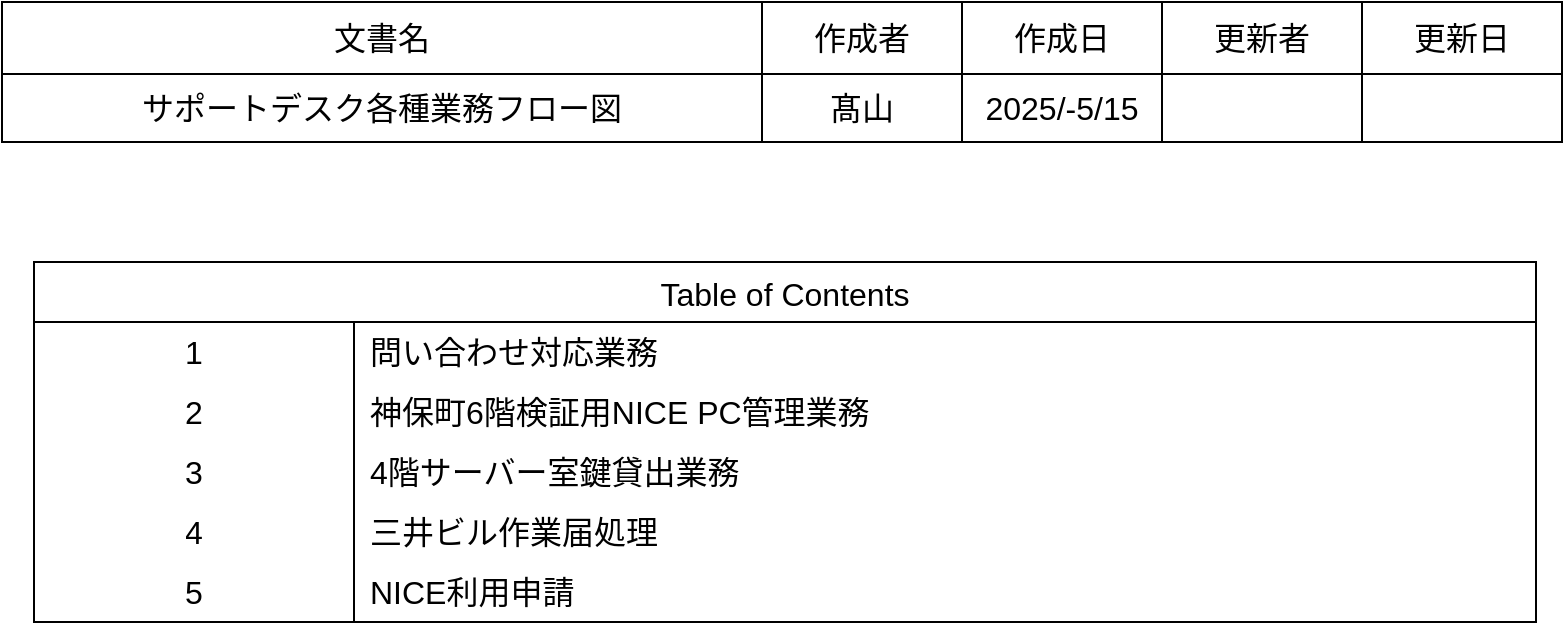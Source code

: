 <mxfile version="26.2.2" pages="6">
  <diagram id="qBD1QRcZSvZhv71Q8t4s" name="目次">
    <mxGraphModel dx="1410" dy="823" grid="1" gridSize="10" guides="1" tooltips="1" connect="1" arrows="1" fold="1" page="1" pageScale="1" pageWidth="827" pageHeight="1169" math="0" shadow="0">
      <root>
        <mxCell id="0" />
        <mxCell id="1" parent="0" />
        <mxCell id="6q5sBleYpq-2xnI9o5Sz-1" value="" style="shape=table;startSize=0;container=1;collapsible=0;childLayout=tableLayout;fontSize=16;movable=1;resizable=1;rotatable=1;deletable=1;editable=1;locked=0;connectable=1;" parent="1" vertex="1">
          <mxGeometry x="24" y="30" width="780" height="70" as="geometry" />
        </mxCell>
        <mxCell id="6q5sBleYpq-2xnI9o5Sz-2" value="" style="shape=tableRow;horizontal=0;startSize=0;swimlaneHead=0;swimlaneBody=0;strokeColor=inherit;top=0;left=0;bottom=0;right=0;collapsible=0;dropTarget=0;fillColor=none;points=[[0,0.5],[1,0.5]];portConstraint=eastwest;fontSize=16;movable=1;resizable=1;rotatable=1;deletable=1;editable=1;locked=0;connectable=1;" parent="6q5sBleYpq-2xnI9o5Sz-1" vertex="1">
          <mxGeometry width="780" height="36" as="geometry" />
        </mxCell>
        <mxCell id="6q5sBleYpq-2xnI9o5Sz-3" value="文書名" style="shape=partialRectangle;html=1;whiteSpace=wrap;connectable=1;strokeColor=inherit;overflow=hidden;fillColor=none;top=0;left=0;bottom=0;right=0;pointerEvents=1;fontSize=16;movable=1;resizable=1;rotatable=1;deletable=1;editable=1;locked=0;" parent="6q5sBleYpq-2xnI9o5Sz-2" vertex="1">
          <mxGeometry width="380" height="36" as="geometry">
            <mxRectangle width="380" height="36" as="alternateBounds" />
          </mxGeometry>
        </mxCell>
        <mxCell id="6q5sBleYpq-2xnI9o5Sz-4" value="作成者" style="shape=partialRectangle;html=1;whiteSpace=wrap;connectable=1;strokeColor=inherit;overflow=hidden;fillColor=none;top=0;left=0;bottom=0;right=0;pointerEvents=1;fontSize=16;movable=1;resizable=1;rotatable=1;deletable=1;editable=1;locked=0;" parent="6q5sBleYpq-2xnI9o5Sz-2" vertex="1">
          <mxGeometry x="380" width="100" height="36" as="geometry">
            <mxRectangle width="100" height="36" as="alternateBounds" />
          </mxGeometry>
        </mxCell>
        <mxCell id="6q5sBleYpq-2xnI9o5Sz-5" value="作成日" style="shape=partialRectangle;html=1;whiteSpace=wrap;connectable=1;strokeColor=inherit;overflow=hidden;fillColor=none;top=0;left=0;bottom=0;right=0;pointerEvents=1;fontSize=16;movable=1;resizable=1;rotatable=1;deletable=1;editable=1;locked=0;" parent="6q5sBleYpq-2xnI9o5Sz-2" vertex="1">
          <mxGeometry x="480" width="100" height="36" as="geometry">
            <mxRectangle width="100" height="36" as="alternateBounds" />
          </mxGeometry>
        </mxCell>
        <mxCell id="6q5sBleYpq-2xnI9o5Sz-6" value="更新者" style="shape=partialRectangle;html=1;whiteSpace=wrap;connectable=1;strokeColor=inherit;overflow=hidden;fillColor=none;top=0;left=0;bottom=0;right=0;pointerEvents=1;fontSize=16;movable=1;resizable=1;rotatable=1;deletable=1;editable=1;locked=0;" parent="6q5sBleYpq-2xnI9o5Sz-2" vertex="1">
          <mxGeometry x="580" width="100" height="36" as="geometry">
            <mxRectangle width="100" height="36" as="alternateBounds" />
          </mxGeometry>
        </mxCell>
        <mxCell id="6q5sBleYpq-2xnI9o5Sz-7" value="更新日" style="shape=partialRectangle;html=1;whiteSpace=wrap;connectable=1;strokeColor=inherit;overflow=hidden;fillColor=none;top=0;left=0;bottom=0;right=0;pointerEvents=1;fontSize=16;movable=1;resizable=1;rotatable=1;deletable=1;editable=1;locked=0;" parent="6q5sBleYpq-2xnI9o5Sz-2" vertex="1">
          <mxGeometry x="680" width="100" height="36" as="geometry">
            <mxRectangle width="100" height="36" as="alternateBounds" />
          </mxGeometry>
        </mxCell>
        <mxCell id="6q5sBleYpq-2xnI9o5Sz-8" value="" style="shape=tableRow;horizontal=0;startSize=0;swimlaneHead=0;swimlaneBody=0;strokeColor=inherit;top=0;left=0;bottom=0;right=0;collapsible=0;dropTarget=0;fillColor=none;points=[[0,0.5],[1,0.5]];portConstraint=eastwest;fontSize=16;movable=1;resizable=1;rotatable=1;deletable=1;editable=1;locked=0;connectable=1;" parent="6q5sBleYpq-2xnI9o5Sz-1" vertex="1">
          <mxGeometry y="36" width="780" height="34" as="geometry" />
        </mxCell>
        <mxCell id="6q5sBleYpq-2xnI9o5Sz-9" value="サポートデスク各種業務フロー図" style="shape=partialRectangle;html=1;whiteSpace=wrap;connectable=1;strokeColor=inherit;overflow=hidden;fillColor=none;top=0;left=0;bottom=0;right=0;pointerEvents=1;fontSize=16;movable=1;resizable=1;rotatable=1;deletable=1;editable=1;locked=0;" parent="6q5sBleYpq-2xnI9o5Sz-8" vertex="1">
          <mxGeometry width="380" height="34" as="geometry">
            <mxRectangle width="380" height="34" as="alternateBounds" />
          </mxGeometry>
        </mxCell>
        <mxCell id="6q5sBleYpq-2xnI9o5Sz-10" value="髙山" style="shape=partialRectangle;html=1;whiteSpace=wrap;connectable=1;strokeColor=inherit;overflow=hidden;fillColor=none;top=0;left=0;bottom=0;right=0;pointerEvents=1;fontSize=16;movable=1;resizable=1;rotatable=1;deletable=1;editable=1;locked=0;" parent="6q5sBleYpq-2xnI9o5Sz-8" vertex="1">
          <mxGeometry x="380" width="100" height="34" as="geometry">
            <mxRectangle width="100" height="34" as="alternateBounds" />
          </mxGeometry>
        </mxCell>
        <mxCell id="6q5sBleYpq-2xnI9o5Sz-11" value="2025/-5/15" style="shape=partialRectangle;html=1;whiteSpace=wrap;connectable=1;strokeColor=inherit;overflow=hidden;fillColor=none;top=0;left=0;bottom=0;right=0;pointerEvents=1;fontSize=16;movable=1;resizable=1;rotatable=1;deletable=1;editable=1;locked=0;" parent="6q5sBleYpq-2xnI9o5Sz-8" vertex="1">
          <mxGeometry x="480" width="100" height="34" as="geometry">
            <mxRectangle width="100" height="34" as="alternateBounds" />
          </mxGeometry>
        </mxCell>
        <mxCell id="6q5sBleYpq-2xnI9o5Sz-12" style="shape=partialRectangle;html=1;whiteSpace=wrap;connectable=1;strokeColor=inherit;overflow=hidden;fillColor=none;top=0;left=0;bottom=0;right=0;pointerEvents=1;fontSize=16;movable=1;resizable=1;rotatable=1;deletable=1;editable=1;locked=0;" parent="6q5sBleYpq-2xnI9o5Sz-8" vertex="1">
          <mxGeometry x="580" width="100" height="34" as="geometry">
            <mxRectangle width="100" height="34" as="alternateBounds" />
          </mxGeometry>
        </mxCell>
        <mxCell id="6q5sBleYpq-2xnI9o5Sz-13" style="shape=partialRectangle;html=1;whiteSpace=wrap;connectable=1;strokeColor=inherit;overflow=hidden;fillColor=none;top=0;left=0;bottom=0;right=0;pointerEvents=1;fontSize=16;movable=1;resizable=1;rotatable=1;deletable=1;editable=1;locked=0;" parent="6q5sBleYpq-2xnI9o5Sz-8" vertex="1">
          <mxGeometry x="680" width="100" height="34" as="geometry">
            <mxRectangle width="100" height="34" as="alternateBounds" />
          </mxGeometry>
        </mxCell>
        <mxCell id="R9WoHy7fIADIdO8YZVkG-1" value="Table of Contents" style="shape=table;startSize=30;container=1;collapsible=0;childLayout=tableLayout;fixedRows=1;rowLines=0;fontStyle=0;strokeColor=default;fontSize=16;" parent="1" vertex="1">
          <mxGeometry x="40" y="160" width="751" height="180" as="geometry" />
        </mxCell>
        <mxCell id="R9WoHy7fIADIdO8YZVkG-2" value="" style="shape=tableRow;horizontal=0;startSize=0;swimlaneHead=0;swimlaneBody=0;top=0;left=0;bottom=0;right=0;collapsible=0;dropTarget=0;fillColor=none;points=[[0,0.5],[1,0.5]];portConstraint=eastwest;strokeColor=inherit;fontSize=16;" parent="R9WoHy7fIADIdO8YZVkG-1" vertex="1">
          <mxGeometry y="30" width="751" height="30" as="geometry" />
        </mxCell>
        <mxCell id="R9WoHy7fIADIdO8YZVkG-3" value="1" style="shape=partialRectangle;html=1;whiteSpace=wrap;connectable=0;fillColor=none;top=0;left=0;bottom=0;right=0;overflow=hidden;pointerEvents=1;strokeColor=inherit;fontSize=16;" parent="R9WoHy7fIADIdO8YZVkG-2" vertex="1">
          <mxGeometry width="160" height="30" as="geometry">
            <mxRectangle width="160" height="30" as="alternateBounds" />
          </mxGeometry>
        </mxCell>
        <mxCell id="R9WoHy7fIADIdO8YZVkG-4" value="問い合わせ対応業務" style="shape=partialRectangle;html=1;whiteSpace=wrap;connectable=0;fillColor=none;top=0;left=0;bottom=0;right=0;align=left;spacingLeft=6;overflow=hidden;strokeColor=inherit;fontSize=16;" parent="R9WoHy7fIADIdO8YZVkG-2" vertex="1">
          <mxGeometry x="160" width="591" height="30" as="geometry">
            <mxRectangle width="591" height="30" as="alternateBounds" />
          </mxGeometry>
        </mxCell>
        <mxCell id="R9WoHy7fIADIdO8YZVkG-5" value="" style="shape=tableRow;horizontal=0;startSize=0;swimlaneHead=0;swimlaneBody=0;top=0;left=0;bottom=0;right=0;collapsible=0;dropTarget=0;fillColor=none;points=[[0,0.5],[1,0.5]];portConstraint=eastwest;strokeColor=inherit;fontSize=16;" parent="R9WoHy7fIADIdO8YZVkG-1" vertex="1">
          <mxGeometry y="60" width="751" height="30" as="geometry" />
        </mxCell>
        <mxCell id="R9WoHy7fIADIdO8YZVkG-6" value="2" style="shape=partialRectangle;html=1;whiteSpace=wrap;connectable=0;fillColor=none;top=0;left=0;bottom=0;right=0;overflow=hidden;strokeColor=inherit;fontSize=16;" parent="R9WoHy7fIADIdO8YZVkG-5" vertex="1">
          <mxGeometry width="160" height="30" as="geometry">
            <mxRectangle width="160" height="30" as="alternateBounds" />
          </mxGeometry>
        </mxCell>
        <mxCell id="R9WoHy7fIADIdO8YZVkG-7" value="神保町6階検証用NICE PC管理業務" style="shape=partialRectangle;html=1;whiteSpace=wrap;connectable=0;fillColor=none;top=0;left=0;bottom=0;right=0;align=left;spacingLeft=6;overflow=hidden;strokeColor=inherit;fontSize=16;" parent="R9WoHy7fIADIdO8YZVkG-5" vertex="1">
          <mxGeometry x="160" width="591" height="30" as="geometry">
            <mxRectangle width="591" height="30" as="alternateBounds" />
          </mxGeometry>
        </mxCell>
        <mxCell id="R9WoHy7fIADIdO8YZVkG-8" value="" style="shape=tableRow;horizontal=0;startSize=0;swimlaneHead=0;swimlaneBody=0;top=0;left=0;bottom=0;right=0;collapsible=0;dropTarget=0;fillColor=none;points=[[0,0.5],[1,0.5]];portConstraint=eastwest;strokeColor=inherit;fontSize=16;" parent="R9WoHy7fIADIdO8YZVkG-1" vertex="1">
          <mxGeometry y="90" width="751" height="30" as="geometry" />
        </mxCell>
        <mxCell id="R9WoHy7fIADIdO8YZVkG-9" value="3" style="shape=partialRectangle;html=1;whiteSpace=wrap;connectable=0;fillColor=none;top=0;left=0;bottom=0;right=0;overflow=hidden;strokeColor=inherit;fontSize=16;" parent="R9WoHy7fIADIdO8YZVkG-8" vertex="1">
          <mxGeometry width="160" height="30" as="geometry">
            <mxRectangle width="160" height="30" as="alternateBounds" />
          </mxGeometry>
        </mxCell>
        <mxCell id="R9WoHy7fIADIdO8YZVkG-10" value="4階サーバー室鍵貸出業務" style="shape=partialRectangle;html=1;whiteSpace=wrap;connectable=0;fillColor=none;top=0;left=0;bottom=0;right=0;align=left;spacingLeft=6;overflow=hidden;strokeColor=inherit;fontSize=16;" parent="R9WoHy7fIADIdO8YZVkG-8" vertex="1">
          <mxGeometry x="160" width="591" height="30" as="geometry">
            <mxRectangle width="591" height="30" as="alternateBounds" />
          </mxGeometry>
        </mxCell>
        <mxCell id="R9WoHy7fIADIdO8YZVkG-14" style="shape=tableRow;horizontal=0;startSize=0;swimlaneHead=0;swimlaneBody=0;top=0;left=0;bottom=0;right=0;collapsible=0;dropTarget=0;fillColor=none;points=[[0,0.5],[1,0.5]];portConstraint=eastwest;strokeColor=inherit;fontSize=16;" parent="R9WoHy7fIADIdO8YZVkG-1" vertex="1">
          <mxGeometry y="120" width="751" height="30" as="geometry" />
        </mxCell>
        <mxCell id="R9WoHy7fIADIdO8YZVkG-15" value="4" style="shape=partialRectangle;html=1;whiteSpace=wrap;connectable=0;fillColor=none;top=0;left=0;bottom=0;right=0;overflow=hidden;strokeColor=inherit;fontSize=16;" parent="R9WoHy7fIADIdO8YZVkG-14" vertex="1">
          <mxGeometry width="160" height="30" as="geometry">
            <mxRectangle width="160" height="30" as="alternateBounds" />
          </mxGeometry>
        </mxCell>
        <mxCell id="R9WoHy7fIADIdO8YZVkG-16" value="&lt;span style=&quot;text-align: center; text-wrap-mode: nowrap;&quot;&gt;&lt;font style=&quot;&quot;&gt;三井ビル作業届処理&lt;/font&gt;&lt;/span&gt;" style="shape=partialRectangle;html=1;whiteSpace=wrap;connectable=0;fillColor=none;top=0;left=0;bottom=0;right=0;align=left;spacingLeft=6;overflow=hidden;strokeColor=inherit;fontSize=16;" parent="R9WoHy7fIADIdO8YZVkG-14" vertex="1">
          <mxGeometry x="160" width="591" height="30" as="geometry">
            <mxRectangle width="591" height="30" as="alternateBounds" />
          </mxGeometry>
        </mxCell>
        <mxCell id="R9WoHy7fIADIdO8YZVkG-11" style="shape=tableRow;horizontal=0;startSize=0;swimlaneHead=0;swimlaneBody=0;top=0;left=0;bottom=0;right=0;collapsible=0;dropTarget=0;fillColor=none;points=[[0,0.5],[1,0.5]];portConstraint=eastwest;strokeColor=inherit;fontSize=16;" parent="R9WoHy7fIADIdO8YZVkG-1" vertex="1">
          <mxGeometry y="150" width="751" height="30" as="geometry" />
        </mxCell>
        <mxCell id="R9WoHy7fIADIdO8YZVkG-12" value="5" style="shape=partialRectangle;html=1;whiteSpace=wrap;connectable=0;fillColor=none;top=0;left=0;bottom=0;right=0;overflow=hidden;strokeColor=inherit;fontSize=16;" parent="R9WoHy7fIADIdO8YZVkG-11" vertex="1">
          <mxGeometry width="160" height="30" as="geometry">
            <mxRectangle width="160" height="30" as="alternateBounds" />
          </mxGeometry>
        </mxCell>
        <mxCell id="R9WoHy7fIADIdO8YZVkG-13" value="&lt;span style=&quot;text-align: center; text-wrap-mode: nowrap;&quot;&gt;&lt;font style=&quot;&quot;&gt;NICE利用申請&lt;/font&gt;&lt;/span&gt;" style="shape=partialRectangle;html=1;whiteSpace=wrap;connectable=0;fillColor=none;top=0;left=0;bottom=0;right=0;align=left;spacingLeft=6;overflow=hidden;strokeColor=inherit;fontSize=16;" parent="R9WoHy7fIADIdO8YZVkG-11" vertex="1">
          <mxGeometry x="160" width="591" height="30" as="geometry">
            <mxRectangle width="591" height="30" as="alternateBounds" />
          </mxGeometry>
        </mxCell>
      </root>
    </mxGraphModel>
  </diagram>
  <diagram name="問合せ対応" id="JsWyMbj3V_dUt0YRt9f1">
    <mxGraphModel dx="2014" dy="1176" grid="1" gridSize="10" guides="1" tooltips="1" connect="1" arrows="1" fold="1" page="1" pageScale="1" pageWidth="827" pageHeight="1169" math="0" shadow="0">
      <root>
        <mxCell id="0" />
        <mxCell id="1" parent="0" />
        <mxCell id="g3DRVWfjHYgkhgWcibjf-1" value="問合せ対応" style="swimlane;childLayout=stackLayout;resizeParent=1;resizeParentMax=0;startSize=20;html=1;" parent="1" vertex="1">
          <mxGeometry x="30" y="150" width="550" height="770" as="geometry" />
        </mxCell>
        <mxCell id="g3DRVWfjHYgkhgWcibjf-2" value="ユーザ" style="swimlane;startSize=20;html=1;" parent="g3DRVWfjHYgkhgWcibjf-1" vertex="1">
          <mxGeometry y="20" width="150" height="750" as="geometry" />
        </mxCell>
        <mxCell id="g3DRVWfjHYgkhgWcibjf-5" value="相談をする" style="rounded=1;whiteSpace=wrap;html=1;" parent="g3DRVWfjHYgkhgWcibjf-2" vertex="1">
          <mxGeometry x="35" y="40" width="80" height="40" as="geometry" />
        </mxCell>
        <mxCell id="g3DRVWfjHYgkhgWcibjf-95" value="解決" style="rounded=1;whiteSpace=wrap;html=1;" parent="g3DRVWfjHYgkhgWcibjf-2" vertex="1">
          <mxGeometry x="35" y="650" width="80" height="40" as="geometry" />
        </mxCell>
        <mxCell id="g3DRVWfjHYgkhgWcibjf-7" value="" style="edgeStyle=orthogonalEdgeStyle;rounded=0;orthogonalLoop=1;jettySize=auto;html=1;" parent="g3DRVWfjHYgkhgWcibjf-1" source="g3DRVWfjHYgkhgWcibjf-5" target="g3DRVWfjHYgkhgWcibjf-6" edge="1">
          <mxGeometry relative="1" as="geometry" />
        </mxCell>
        <mxCell id="g3DRVWfjHYgkhgWcibjf-13" value="対面" style="edgeLabel;html=1;align=center;verticalAlign=middle;resizable=0;points=[];fontSize=16;" parent="g3DRVWfjHYgkhgWcibjf-7" vertex="1" connectable="0">
          <mxGeometry x="0.02" y="1" relative="1" as="geometry">
            <mxPoint as="offset" />
          </mxGeometry>
        </mxCell>
        <mxCell id="g3DRVWfjHYgkhgWcibjf-66" value="" style="edgeStyle=orthogonalEdgeStyle;rounded=0;orthogonalLoop=1;jettySize=auto;html=1;" parent="g3DRVWfjHYgkhgWcibjf-1" source="g3DRVWfjHYgkhgWcibjf-24" target="g3DRVWfjHYgkhgWcibjf-65" edge="1">
          <mxGeometry relative="1" as="geometry" />
        </mxCell>
        <mxCell id="g3DRVWfjHYgkhgWcibjf-3" value="髙山" style="swimlane;startSize=20;html=1;" parent="g3DRVWfjHYgkhgWcibjf-1" vertex="1">
          <mxGeometry x="150" y="20" width="250" height="750" as="geometry" />
        </mxCell>
        <mxCell id="g3DRVWfjHYgkhgWcibjf-11" value="" style="edgeStyle=orthogonalEdgeStyle;rounded=0;orthogonalLoop=1;jettySize=auto;html=1;" parent="g3DRVWfjHYgkhgWcibjf-3" source="g3DRVWfjHYgkhgWcibjf-6" target="g3DRVWfjHYgkhgWcibjf-10" edge="1">
          <mxGeometry relative="1" as="geometry" />
        </mxCell>
        <mxCell id="g3DRVWfjHYgkhgWcibjf-6" value="受け付ける" style="rounded=1;whiteSpace=wrap;html=1;" parent="g3DRVWfjHYgkhgWcibjf-3" vertex="1">
          <mxGeometry x="80" y="40" width="80" height="40" as="geometry" />
        </mxCell>
        <mxCell id="g3DRVWfjHYgkhgWcibjf-82" style="edgeStyle=orthogonalEdgeStyle;rounded=0;orthogonalLoop=1;jettySize=auto;html=1;exitX=1;exitY=1;exitDx=0;exitDy=0;entryX=0.5;entryY=0;entryDx=0;entryDy=0;" parent="g3DRVWfjHYgkhgWcibjf-3" source="g3DRVWfjHYgkhgWcibjf-10" target="g3DRVWfjHYgkhgWcibjf-24" edge="1">
          <mxGeometry relative="1" as="geometry">
            <Array as="points">
              <mxPoint x="170" y="305" />
              <mxPoint x="140" y="305" />
            </Array>
          </mxGeometry>
        </mxCell>
        <mxCell id="g3DRVWfjHYgkhgWcibjf-83" value="しなかった" style="edgeLabel;html=1;align=center;verticalAlign=middle;resizable=0;points=[];" parent="g3DRVWfjHYgkhgWcibjf-82" vertex="1" connectable="0">
          <mxGeometry x="-0.5" y="-1" relative="1" as="geometry">
            <mxPoint as="offset" />
          </mxGeometry>
        </mxCell>
        <mxCell id="g3DRVWfjHYgkhgWcibjf-10" value="解決したか" style="rhombus;whiteSpace=wrap;html=1;" parent="g3DRVWfjHYgkhgWcibjf-3" vertex="1">
          <mxGeometry x="20" y="130" width="200" height="80" as="geometry" />
        </mxCell>
        <mxCell id="g3DRVWfjHYgkhgWcibjf-24" value="ヘルプに連絡" style="rounded=1;whiteSpace=wrap;html=1;" parent="g3DRVWfjHYgkhgWcibjf-3" vertex="1">
          <mxGeometry x="100" y="400" width="80" height="40" as="geometry" />
        </mxCell>
        <mxCell id="g3DRVWfjHYgkhgWcibjf-76" value="" style="edgeStyle=orthogonalEdgeStyle;rounded=0;orthogonalLoop=1;jettySize=auto;html=1;" parent="g3DRVWfjHYgkhgWcibjf-3" source="g3DRVWfjHYgkhgWcibjf-68" target="g3DRVWfjHYgkhgWcibjf-75" edge="1">
          <mxGeometry relative="1" as="geometry" />
        </mxCell>
        <mxCell id="g3DRVWfjHYgkhgWcibjf-68" value="その場で対応" style="rounded=1;whiteSpace=wrap;html=1;" parent="g3DRVWfjHYgkhgWcibjf-3" vertex="1">
          <mxGeometry x="10" y="478" width="80" height="42" as="geometry" />
        </mxCell>
        <mxCell id="g3DRVWfjHYgkhgWcibjf-88" value="" style="edgeStyle=orthogonalEdgeStyle;rounded=0;orthogonalLoop=1;jettySize=auto;html=1;" parent="g3DRVWfjHYgkhgWcibjf-3" source="g3DRVWfjHYgkhgWcibjf-75" target="g3DRVWfjHYgkhgWcibjf-86" edge="1">
          <mxGeometry relative="1" as="geometry" />
        </mxCell>
        <mxCell id="g3DRVWfjHYgkhgWcibjf-75" value="対応完了" style="rounded=1;whiteSpace=wrap;html=1;fillColor=#fad7ac;strokeColor=#b46504;" parent="g3DRVWfjHYgkhgWcibjf-3" vertex="1">
          <mxGeometry x="10" y="538" width="80" height="40" as="geometry" />
        </mxCell>
        <mxCell id="g3DRVWfjHYgkhgWcibjf-85" value="" style="edgeStyle=orthogonalEdgeStyle;rounded=0;orthogonalLoop=1;jettySize=auto;html=1;" parent="g3DRVWfjHYgkhgWcibjf-3" source="g3DRVWfjHYgkhgWcibjf-15" target="g3DRVWfjHYgkhgWcibjf-84" edge="1">
          <mxGeometry relative="1" as="geometry" />
        </mxCell>
        <mxCell id="g3DRVWfjHYgkhgWcibjf-15" value="対応完了" style="rounded=1;whiteSpace=wrap;html=1;fillColor=#fad7ac;strokeColor=#b46504;" parent="g3DRVWfjHYgkhgWcibjf-3" vertex="1">
          <mxGeometry x="10" y="240" width="80" height="40" as="geometry" />
        </mxCell>
        <mxCell id="g3DRVWfjHYgkhgWcibjf-16" value="" style="edgeStyle=orthogonalEdgeStyle;rounded=0;orthogonalLoop=1;jettySize=auto;html=1;exitX=0;exitY=1;exitDx=0;exitDy=0;" parent="g3DRVWfjHYgkhgWcibjf-3" source="g3DRVWfjHYgkhgWcibjf-10" target="g3DRVWfjHYgkhgWcibjf-15" edge="1">
          <mxGeometry relative="1" as="geometry" />
        </mxCell>
        <mxCell id="g3DRVWfjHYgkhgWcibjf-17" value="した" style="edgeLabel;html=1;align=center;verticalAlign=middle;resizable=0;points=[];" parent="g3DRVWfjHYgkhgWcibjf-16" vertex="1" connectable="0">
          <mxGeometry x="-0.5" relative="1" as="geometry">
            <mxPoint as="offset" />
          </mxGeometry>
        </mxCell>
        <mxCell id="g3DRVWfjHYgkhgWcibjf-84" value="履歴記載" style="rounded=1;whiteSpace=wrap;html=1;fillColor=#fad7ac;strokeColor=#b46504;" parent="g3DRVWfjHYgkhgWcibjf-3" vertex="1">
          <mxGeometry x="10" y="300" width="80" height="40" as="geometry" />
        </mxCell>
        <mxCell id="g3DRVWfjHYgkhgWcibjf-86" value="履歴記載" style="rounded=1;whiteSpace=wrap;html=1;fillColor=#fad7ac;strokeColor=#b46504;" parent="g3DRVWfjHYgkhgWcibjf-3" vertex="1">
          <mxGeometry x="10" y="591" width="80" height="40" as="geometry" />
        </mxCell>
        <mxCell id="g3DRVWfjHYgkhgWcibjf-100" style="edgeStyle=orthogonalEdgeStyle;rounded=0;orthogonalLoop=1;jettySize=auto;html=1;entryX=1;entryY=0.5;entryDx=0;entryDy=0;" parent="g3DRVWfjHYgkhgWcibjf-3" source="g3DRVWfjHYgkhgWcibjf-43" target="g3DRVWfjHYgkhgWcibjf-86" edge="1">
          <mxGeometry relative="1" as="geometry">
            <Array as="points">
              <mxPoint x="160" y="610" />
              <mxPoint x="90" y="610" />
            </Array>
          </mxGeometry>
        </mxCell>
        <mxCell id="g3DRVWfjHYgkhgWcibjf-43" value="対応依頼" style="rounded=1;whiteSpace=wrap;html=1;" parent="g3DRVWfjHYgkhgWcibjf-3" vertex="1">
          <mxGeometry x="140" y="490" width="80" height="40" as="geometry" />
        </mxCell>
        <mxCell id="g3DRVWfjHYgkhgWcibjf-12" value="ヘルプ(AJS・担当者)" style="swimlane;startSize=20;html=1;" parent="g3DRVWfjHYgkhgWcibjf-1" vertex="1">
          <mxGeometry x="400" y="20" width="150" height="750" as="geometry" />
        </mxCell>
        <mxCell id="g3DRVWfjHYgkhgWcibjf-65" value="&lt;font style=&quot;font-size: 12px;&quot;&gt;すぐ解決&lt;/font&gt;&lt;div&gt;&lt;span style=&quot;background-color: initial;&quot;&gt;するのか&lt;/span&gt;&lt;/div&gt;" style="rhombus;whiteSpace=wrap;html=1;" parent="g3DRVWfjHYgkhgWcibjf-12" vertex="1">
          <mxGeometry x="20" y="380" width="120" height="80" as="geometry" />
        </mxCell>
        <mxCell id="g3DRVWfjHYgkhgWcibjf-77" value="ユーザー連絡" style="rounded=1;whiteSpace=wrap;html=1;" parent="g3DRVWfjHYgkhgWcibjf-12" vertex="1">
          <mxGeometry x="40" y="650" width="80" height="40" as="geometry" />
        </mxCell>
        <mxCell id="g3DRVWfjHYgkhgWcibjf-94" value="" style="edgeStyle=orthogonalEdgeStyle;rounded=0;orthogonalLoop=1;jettySize=auto;html=1;" parent="g3DRVWfjHYgkhgWcibjf-12" source="g3DRVWfjHYgkhgWcibjf-92" target="g3DRVWfjHYgkhgWcibjf-77" edge="1">
          <mxGeometry relative="1" as="geometry" />
        </mxCell>
        <mxCell id="g3DRVWfjHYgkhgWcibjf-92" value="受理" style="rounded=1;whiteSpace=wrap;html=1;" parent="g3DRVWfjHYgkhgWcibjf-12" vertex="1">
          <mxGeometry x="40" y="555" width="80" height="40" as="geometry" />
        </mxCell>
        <mxCell id="g3DRVWfjHYgkhgWcibjf-69" style="edgeStyle=orthogonalEdgeStyle;rounded=0;orthogonalLoop=1;jettySize=auto;html=1;entryX=0.5;entryY=0;entryDx=0;entryDy=0;exitX=0;exitY=1;exitDx=0;exitDy=0;" parent="g3DRVWfjHYgkhgWcibjf-1" source="g3DRVWfjHYgkhgWcibjf-65" target="g3DRVWfjHYgkhgWcibjf-68" edge="1">
          <mxGeometry relative="1" as="geometry">
            <Array as="points">
              <mxPoint x="380" y="480" />
              <mxPoint x="200" y="480" />
            </Array>
          </mxGeometry>
        </mxCell>
        <mxCell id="g3DRVWfjHYgkhgWcibjf-70" value="する" style="edgeLabel;html=1;align=center;verticalAlign=middle;resizable=0;points=[];" parent="g3DRVWfjHYgkhgWcibjf-69" vertex="1" connectable="0">
          <mxGeometry relative="1" as="geometry">
            <mxPoint as="offset" />
          </mxGeometry>
        </mxCell>
        <mxCell id="g3DRVWfjHYgkhgWcibjf-90" style="edgeStyle=orthogonalEdgeStyle;rounded=0;orthogonalLoop=1;jettySize=auto;html=1;entryX=1;entryY=0.5;entryDx=0;entryDy=0;" parent="g3DRVWfjHYgkhgWcibjf-1" source="g3DRVWfjHYgkhgWcibjf-65" target="g3DRVWfjHYgkhgWcibjf-43" edge="1">
          <mxGeometry relative="1" as="geometry">
            <Array as="points">
              <mxPoint x="480" y="530" />
            </Array>
          </mxGeometry>
        </mxCell>
        <mxCell id="g3DRVWfjHYgkhgWcibjf-91" value="しない" style="edgeLabel;html=1;align=center;verticalAlign=middle;resizable=0;points=[];" parent="g3DRVWfjHYgkhgWcibjf-90" vertex="1" connectable="0">
          <mxGeometry x="0.23" y="-1" relative="1" as="geometry">
            <mxPoint as="offset" />
          </mxGeometry>
        </mxCell>
        <mxCell id="g3DRVWfjHYgkhgWcibjf-93" style="edgeStyle=orthogonalEdgeStyle;rounded=0;orthogonalLoop=1;jettySize=auto;html=1;entryX=0;entryY=0.5;entryDx=0;entryDy=0;" parent="g3DRVWfjHYgkhgWcibjf-1" source="g3DRVWfjHYgkhgWcibjf-43" target="g3DRVWfjHYgkhgWcibjf-92" edge="1">
          <mxGeometry relative="1" as="geometry">
            <Array as="points">
              <mxPoint x="350" y="595" />
            </Array>
          </mxGeometry>
        </mxCell>
        <mxCell id="g3DRVWfjHYgkhgWcibjf-97" style="edgeStyle=orthogonalEdgeStyle;rounded=0;orthogonalLoop=1;jettySize=auto;html=1;entryX=1;entryY=0.5;entryDx=0;entryDy=0;" parent="g3DRVWfjHYgkhgWcibjf-1" source="g3DRVWfjHYgkhgWcibjf-77" target="g3DRVWfjHYgkhgWcibjf-95" edge="1">
          <mxGeometry relative="1" as="geometry" />
        </mxCell>
        <mxCell id="7H1mrtTjPdxdWs6vdAKE-1" value="" style="shape=table;startSize=0;container=1;collapsible=0;childLayout=tableLayout;fontSize=16;movable=1;resizable=1;rotatable=1;deletable=1;editable=1;locked=0;connectable=1;" vertex="1" parent="1">
          <mxGeometry x="30" y="30" width="780" height="70" as="geometry" />
        </mxCell>
        <mxCell id="7H1mrtTjPdxdWs6vdAKE-2" value="" style="shape=tableRow;horizontal=0;startSize=0;swimlaneHead=0;swimlaneBody=0;strokeColor=inherit;top=0;left=0;bottom=0;right=0;collapsible=0;dropTarget=0;fillColor=none;points=[[0,0.5],[1,0.5]];portConstraint=eastwest;fontSize=16;movable=1;resizable=1;rotatable=1;deletable=1;editable=1;locked=0;connectable=1;" vertex="1" parent="7H1mrtTjPdxdWs6vdAKE-1">
          <mxGeometry width="780" height="36" as="geometry" />
        </mxCell>
        <mxCell id="7H1mrtTjPdxdWs6vdAKE-3" value="文書名" style="shape=partialRectangle;html=1;whiteSpace=wrap;connectable=1;strokeColor=inherit;overflow=hidden;fillColor=none;top=0;left=0;bottom=0;right=0;pointerEvents=1;fontSize=16;movable=1;resizable=1;rotatable=1;deletable=1;editable=1;locked=0;" vertex="1" parent="7H1mrtTjPdxdWs6vdAKE-2">
          <mxGeometry width="380" height="36" as="geometry">
            <mxRectangle width="380" height="36" as="alternateBounds" />
          </mxGeometry>
        </mxCell>
        <mxCell id="7H1mrtTjPdxdWs6vdAKE-4" value="作成者" style="shape=partialRectangle;html=1;whiteSpace=wrap;connectable=1;strokeColor=inherit;overflow=hidden;fillColor=none;top=0;left=0;bottom=0;right=0;pointerEvents=1;fontSize=16;movable=1;resizable=1;rotatable=1;deletable=1;editable=1;locked=0;" vertex="1" parent="7H1mrtTjPdxdWs6vdAKE-2">
          <mxGeometry x="380" width="100" height="36" as="geometry">
            <mxRectangle width="100" height="36" as="alternateBounds" />
          </mxGeometry>
        </mxCell>
        <mxCell id="7H1mrtTjPdxdWs6vdAKE-5" value="作成日" style="shape=partialRectangle;html=1;whiteSpace=wrap;connectable=1;strokeColor=inherit;overflow=hidden;fillColor=none;top=0;left=0;bottom=0;right=0;pointerEvents=1;fontSize=16;movable=1;resizable=1;rotatable=1;deletable=1;editable=1;locked=0;" vertex="1" parent="7H1mrtTjPdxdWs6vdAKE-2">
          <mxGeometry x="480" width="100" height="36" as="geometry">
            <mxRectangle width="100" height="36" as="alternateBounds" />
          </mxGeometry>
        </mxCell>
        <mxCell id="7H1mrtTjPdxdWs6vdAKE-6" value="更新者" style="shape=partialRectangle;html=1;whiteSpace=wrap;connectable=1;strokeColor=inherit;overflow=hidden;fillColor=none;top=0;left=0;bottom=0;right=0;pointerEvents=1;fontSize=16;movable=1;resizable=1;rotatable=1;deletable=1;editable=1;locked=0;" vertex="1" parent="7H1mrtTjPdxdWs6vdAKE-2">
          <mxGeometry x="580" width="100" height="36" as="geometry">
            <mxRectangle width="100" height="36" as="alternateBounds" />
          </mxGeometry>
        </mxCell>
        <mxCell id="7H1mrtTjPdxdWs6vdAKE-7" value="更新日" style="shape=partialRectangle;html=1;whiteSpace=wrap;connectable=1;strokeColor=inherit;overflow=hidden;fillColor=none;top=0;left=0;bottom=0;right=0;pointerEvents=1;fontSize=16;movable=1;resizable=1;rotatable=1;deletable=1;editable=1;locked=0;" vertex="1" parent="7H1mrtTjPdxdWs6vdAKE-2">
          <mxGeometry x="680" width="100" height="36" as="geometry">
            <mxRectangle width="100" height="36" as="alternateBounds" />
          </mxGeometry>
        </mxCell>
        <mxCell id="7H1mrtTjPdxdWs6vdAKE-8" value="" style="shape=tableRow;horizontal=0;startSize=0;swimlaneHead=0;swimlaneBody=0;strokeColor=inherit;top=0;left=0;bottom=0;right=0;collapsible=0;dropTarget=0;fillColor=none;points=[[0,0.5],[1,0.5]];portConstraint=eastwest;fontSize=16;movable=1;resizable=1;rotatable=1;deletable=1;editable=1;locked=0;connectable=1;" vertex="1" parent="7H1mrtTjPdxdWs6vdAKE-1">
          <mxGeometry y="36" width="780" height="34" as="geometry" />
        </mxCell>
        <mxCell id="7H1mrtTjPdxdWs6vdAKE-9" value="サポートデスク問い合わせ対応業務" style="shape=partialRectangle;html=1;whiteSpace=wrap;connectable=1;strokeColor=inherit;overflow=hidden;fillColor=none;top=0;left=0;bottom=0;right=0;pointerEvents=1;fontSize=16;movable=1;resizable=1;rotatable=1;deletable=1;editable=1;locked=0;" vertex="1" parent="7H1mrtTjPdxdWs6vdAKE-8">
          <mxGeometry width="380" height="34" as="geometry">
            <mxRectangle width="380" height="34" as="alternateBounds" />
          </mxGeometry>
        </mxCell>
        <mxCell id="7H1mrtTjPdxdWs6vdAKE-10" value="髙山" style="shape=partialRectangle;html=1;whiteSpace=wrap;connectable=1;strokeColor=inherit;overflow=hidden;fillColor=none;top=0;left=0;bottom=0;right=0;pointerEvents=1;fontSize=16;movable=1;resizable=1;rotatable=1;deletable=1;editable=1;locked=0;" vertex="1" parent="7H1mrtTjPdxdWs6vdAKE-8">
          <mxGeometry x="380" width="100" height="34" as="geometry">
            <mxRectangle width="100" height="34" as="alternateBounds" />
          </mxGeometry>
        </mxCell>
        <mxCell id="7H1mrtTjPdxdWs6vdAKE-11" value="2024/12/05" style="shape=partialRectangle;html=1;whiteSpace=wrap;connectable=1;strokeColor=inherit;overflow=hidden;fillColor=none;top=0;left=0;bottom=0;right=0;pointerEvents=1;fontSize=16;movable=1;resizable=1;rotatable=1;deletable=1;editable=1;locked=0;" vertex="1" parent="7H1mrtTjPdxdWs6vdAKE-8">
          <mxGeometry x="480" width="100" height="34" as="geometry">
            <mxRectangle width="100" height="34" as="alternateBounds" />
          </mxGeometry>
        </mxCell>
        <mxCell id="7H1mrtTjPdxdWs6vdAKE-12" style="shape=partialRectangle;html=1;whiteSpace=wrap;connectable=1;strokeColor=inherit;overflow=hidden;fillColor=none;top=0;left=0;bottom=0;right=0;pointerEvents=1;fontSize=16;movable=1;resizable=1;rotatable=1;deletable=1;editable=1;locked=0;" vertex="1" parent="7H1mrtTjPdxdWs6vdAKE-8">
          <mxGeometry x="580" width="100" height="34" as="geometry">
            <mxRectangle width="100" height="34" as="alternateBounds" />
          </mxGeometry>
        </mxCell>
        <mxCell id="7H1mrtTjPdxdWs6vdAKE-13" style="shape=partialRectangle;html=1;whiteSpace=wrap;connectable=1;strokeColor=inherit;overflow=hidden;fillColor=none;top=0;left=0;bottom=0;right=0;pointerEvents=1;fontSize=16;movable=1;resizable=1;rotatable=1;deletable=1;editable=1;locked=0;" vertex="1" parent="7H1mrtTjPdxdWs6vdAKE-8">
          <mxGeometry x="680" width="100" height="34" as="geometry">
            <mxRectangle width="100" height="34" as="alternateBounds" />
          </mxGeometry>
        </mxCell>
      </root>
    </mxGraphModel>
  </diagram>
  <diagram id="THd4Q6wA9nppiSrMKL8O" name="NICE PC">
    <mxGraphModel dx="1434" dy="836" grid="1" gridSize="10" guides="1" tooltips="1" connect="1" arrows="1" fold="1" page="1" pageScale="1" pageWidth="827" pageHeight="1169" math="0" shadow="0">
      <root>
        <mxCell id="0" />
        <mxCell id="1" parent="0" />
        <mxCell id="SpHLkJ_fqaZLLOqYbqvI-1" value="NICE PCの再起動作業 （毎月1回）" style="swimlane;childLayout=stackLayout;resizeParent=1;resizeParentMax=0;startSize=20;html=1;" vertex="1" parent="1">
          <mxGeometry x="40.0" y="20" width="360" height="480" as="geometry" />
        </mxCell>
        <mxCell id="SpHLkJ_fqaZLLOqYbqvI-2" value="髙山" style="swimlane;startSize=20;html=1;" vertex="1" parent="SpHLkJ_fqaZLLOqYbqvI-1">
          <mxGeometry y="20" width="120" height="460" as="geometry" />
        </mxCell>
        <mxCell id="SpHLkJ_fqaZLLOqYbqvI-5" value="再起動実施の連絡" style="rounded=1;whiteSpace=wrap;html=1;" vertex="1" parent="SpHLkJ_fqaZLLOqYbqvI-2">
          <mxGeometry x="20" y="30" width="80" height="40" as="geometry" />
        </mxCell>
        <mxCell id="SpHLkJ_fqaZLLOqYbqvI-10" value="再起動の実施" style="rounded=1;whiteSpace=wrap;html=1;" vertex="1" parent="SpHLkJ_fqaZLLOqYbqvI-2">
          <mxGeometry x="20" y="110" width="80" height="40" as="geometry" />
        </mxCell>
        <mxCell id="SpHLkJ_fqaZLLOqYbqvI-19" value="" style="edgeStyle=orthogonalEdgeStyle;rounded=0;orthogonalLoop=1;jettySize=auto;html=1;" edge="1" parent="SpHLkJ_fqaZLLOqYbqvI-2" source="SpHLkJ_fqaZLLOqYbqvI-15" target="SpHLkJ_fqaZLLOqYbqvI-17">
          <mxGeometry relative="1" as="geometry" />
        </mxCell>
        <mxCell id="SpHLkJ_fqaZLLOqYbqvI-15" value="起動確認" style="rounded=1;whiteSpace=wrap;html=1;" vertex="1" parent="SpHLkJ_fqaZLLOqYbqvI-2">
          <mxGeometry x="20" y="250" width="80" height="40" as="geometry" />
        </mxCell>
        <mxCell id="SpHLkJ_fqaZLLOqYbqvI-17" value="完了報告" style="rounded=1;whiteSpace=wrap;html=1;" vertex="1" parent="SpHLkJ_fqaZLLOqYbqvI-2">
          <mxGeometry x="20" y="320" width="80" height="40" as="geometry" />
        </mxCell>
        <mxCell id="SpHLkJ_fqaZLLOqYbqvI-3" value="石井さん" style="swimlane;startSize=20;html=1;" vertex="1" parent="SpHLkJ_fqaZLLOqYbqvI-1">
          <mxGeometry x="120" y="20" width="120" height="460" as="geometry" />
        </mxCell>
        <mxCell id="SpHLkJ_fqaZLLOqYbqvI-8" value="承認" style="rounded=1;whiteSpace=wrap;html=1;" vertex="1" parent="SpHLkJ_fqaZLLOqYbqvI-3">
          <mxGeometry x="20" y="30" width="80" height="40" as="geometry" />
        </mxCell>
        <mxCell id="SpHLkJ_fqaZLLOqYbqvI-20" value="承認" style="rounded=1;whiteSpace=wrap;html=1;" vertex="1" parent="SpHLkJ_fqaZLLOqYbqvI-3">
          <mxGeometry x="20" y="320" width="80" height="40" as="geometry" />
        </mxCell>
        <mxCell id="SpHLkJ_fqaZLLOqYbqvI-4" value="NICE PC" style="swimlane;startSize=20;html=1;" vertex="1" parent="SpHLkJ_fqaZLLOqYbqvI-1">
          <mxGeometry x="240" y="20" width="120" height="460" as="geometry" />
        </mxCell>
        <mxCell id="SpHLkJ_fqaZLLOqYbqvI-13" value="再起動" style="shape=cylinder3;whiteSpace=wrap;html=1;boundedLbl=1;backgroundOutline=1;size=15;" vertex="1" parent="SpHLkJ_fqaZLLOqYbqvI-4">
          <mxGeometry x="30" y="160" width="60" height="50" as="geometry" />
        </mxCell>
        <mxCell id="SpHLkJ_fqaZLLOqYbqvI-9" value="" style="edgeStyle=orthogonalEdgeStyle;rounded=0;orthogonalLoop=1;jettySize=auto;html=1;" edge="1" parent="SpHLkJ_fqaZLLOqYbqvI-1" source="SpHLkJ_fqaZLLOqYbqvI-5" target="SpHLkJ_fqaZLLOqYbqvI-8">
          <mxGeometry relative="1" as="geometry" />
        </mxCell>
        <mxCell id="SpHLkJ_fqaZLLOqYbqvI-11" style="edgeStyle=orthogonalEdgeStyle;rounded=0;orthogonalLoop=1;jettySize=auto;html=1;entryX=1;entryY=0.5;entryDx=0;entryDy=0;" edge="1" parent="SpHLkJ_fqaZLLOqYbqvI-1" source="SpHLkJ_fqaZLLOqYbqvI-8" target="SpHLkJ_fqaZLLOqYbqvI-10">
          <mxGeometry relative="1" as="geometry">
            <Array as="points">
              <mxPoint x="180" y="150" />
            </Array>
          </mxGeometry>
        </mxCell>
        <mxCell id="SpHLkJ_fqaZLLOqYbqvI-14" style="edgeStyle=orthogonalEdgeStyle;rounded=0;orthogonalLoop=1;jettySize=auto;html=1;entryX=0;entryY=0;entryDx=0;entryDy=30;entryPerimeter=0;" edge="1" parent="SpHLkJ_fqaZLLOqYbqvI-1" source="SpHLkJ_fqaZLLOqYbqvI-10" target="SpHLkJ_fqaZLLOqYbqvI-13">
          <mxGeometry relative="1" as="geometry">
            <Array as="points">
              <mxPoint x="60" y="210" />
            </Array>
          </mxGeometry>
        </mxCell>
        <mxCell id="SpHLkJ_fqaZLLOqYbqvI-16" style="edgeStyle=orthogonalEdgeStyle;rounded=0;orthogonalLoop=1;jettySize=auto;html=1;entryX=1;entryY=0.5;entryDx=0;entryDy=0;" edge="1" parent="SpHLkJ_fqaZLLOqYbqvI-1" source="SpHLkJ_fqaZLLOqYbqvI-13" target="SpHLkJ_fqaZLLOqYbqvI-15">
          <mxGeometry relative="1" as="geometry">
            <Array as="points">
              <mxPoint x="300" y="290" />
            </Array>
          </mxGeometry>
        </mxCell>
        <mxCell id="SpHLkJ_fqaZLLOqYbqvI-21" style="edgeStyle=orthogonalEdgeStyle;rounded=0;orthogonalLoop=1;jettySize=auto;html=1;" edge="1" parent="SpHLkJ_fqaZLLOqYbqvI-1" source="SpHLkJ_fqaZLLOqYbqvI-17" target="SpHLkJ_fqaZLLOqYbqvI-20">
          <mxGeometry relative="1" as="geometry" />
        </mxCell>
        <mxCell id="SpHLkJ_fqaZLLOqYbqvI-22" value="NICE PCの接続不良対応&amp;nbsp;" style="swimlane;childLayout=stackLayout;resizeParent=1;resizeParentMax=0;startSize=20;html=1;" vertex="1" parent="1">
          <mxGeometry x="450.0" y="20" width="360" height="260" as="geometry" />
        </mxCell>
        <mxCell id="SpHLkJ_fqaZLLOqYbqvI-39" value="ユーザー" style="swimlane;startSize=20;html=1;" vertex="1" parent="SpHLkJ_fqaZLLOqYbqvI-22">
          <mxGeometry y="20" width="120" height="240" as="geometry" />
        </mxCell>
        <mxCell id="SpHLkJ_fqaZLLOqYbqvI-40" value="接続不良連絡" style="rounded=1;whiteSpace=wrap;html=1;" vertex="1" parent="SpHLkJ_fqaZLLOqYbqvI-39">
          <mxGeometry x="20" y="30" width="80" height="40" as="geometry" />
        </mxCell>
        <mxCell id="SpHLkJ_fqaZLLOqYbqvI-28" value="完了報告" style="rounded=1;whiteSpace=wrap;html=1;" vertex="1" parent="SpHLkJ_fqaZLLOqYbqvI-39">
          <mxGeometry x="20" y="170" width="80" height="40" as="geometry" />
        </mxCell>
        <mxCell id="SpHLkJ_fqaZLLOqYbqvI-23" value="髙山" style="swimlane;startSize=20;html=1;" vertex="1" parent="SpHLkJ_fqaZLLOqYbqvI-22">
          <mxGeometry x="120" y="20" width="120" height="240" as="geometry" />
        </mxCell>
        <mxCell id="SpHLkJ_fqaZLLOqYbqvI-42" value="" style="edgeStyle=orthogonalEdgeStyle;rounded=0;orthogonalLoop=1;jettySize=auto;html=1;" edge="1" parent="SpHLkJ_fqaZLLOqYbqvI-23" source="SpHLkJ_fqaZLLOqYbqvI-24" target="SpHLkJ_fqaZLLOqYbqvI-25">
          <mxGeometry relative="1" as="geometry" />
        </mxCell>
        <mxCell id="SpHLkJ_fqaZLLOqYbqvI-24" value="受理" style="rounded=1;whiteSpace=wrap;html=1;" vertex="1" parent="SpHLkJ_fqaZLLOqYbqvI-23">
          <mxGeometry x="20" y="30" width="80" height="40" as="geometry" />
        </mxCell>
        <mxCell id="SpHLkJ_fqaZLLOqYbqvI-25" value="再起動の実施" style="rounded=1;whiteSpace=wrap;html=1;" vertex="1" parent="SpHLkJ_fqaZLLOqYbqvI-23">
          <mxGeometry x="20" y="100" width="80" height="40" as="geometry" />
        </mxCell>
        <mxCell id="SpHLkJ_fqaZLLOqYbqvI-27" value="起動確認" style="rounded=1;whiteSpace=wrap;html=1;" vertex="1" parent="SpHLkJ_fqaZLLOqYbqvI-23">
          <mxGeometry x="20" y="170" width="80" height="40" as="geometry" />
        </mxCell>
        <mxCell id="SpHLkJ_fqaZLLOqYbqvI-32" value="NICE PC" style="swimlane;startSize=20;html=1;" vertex="1" parent="SpHLkJ_fqaZLLOqYbqvI-22">
          <mxGeometry x="240" y="20" width="120" height="240" as="geometry" />
        </mxCell>
        <mxCell id="SpHLkJ_fqaZLLOqYbqvI-33" value="再起動" style="shape=cylinder3;whiteSpace=wrap;html=1;boundedLbl=1;backgroundOutline=1;size=15;" vertex="1" parent="SpHLkJ_fqaZLLOqYbqvI-32">
          <mxGeometry x="30" y="95" width="60" height="50" as="geometry" />
        </mxCell>
        <mxCell id="SpHLkJ_fqaZLLOqYbqvI-34" value="" style="edgeStyle=orthogonalEdgeStyle;rounded=0;orthogonalLoop=1;jettySize=auto;html=1;" edge="1" parent="SpHLkJ_fqaZLLOqYbqvI-22" source="SpHLkJ_fqaZLLOqYbqvI-24" target="SpHLkJ_fqaZLLOqYbqvI-30">
          <mxGeometry relative="1" as="geometry" />
        </mxCell>
        <mxCell id="SpHLkJ_fqaZLLOqYbqvI-35" style="edgeStyle=orthogonalEdgeStyle;rounded=0;orthogonalLoop=1;jettySize=auto;html=1;entryX=1;entryY=0.5;entryDx=0;entryDy=0;" edge="1" parent="SpHLkJ_fqaZLLOqYbqvI-22" source="SpHLkJ_fqaZLLOqYbqvI-30" target="SpHLkJ_fqaZLLOqYbqvI-25">
          <mxGeometry relative="1" as="geometry">
            <Array as="points">
              <mxPoint x="180" y="150" />
            </Array>
          </mxGeometry>
        </mxCell>
        <mxCell id="SpHLkJ_fqaZLLOqYbqvI-38" style="edgeStyle=orthogonalEdgeStyle;rounded=0;orthogonalLoop=1;jettySize=auto;html=1;" edge="1" parent="SpHLkJ_fqaZLLOqYbqvI-22" source="SpHLkJ_fqaZLLOqYbqvI-28" target="SpHLkJ_fqaZLLOqYbqvI-31">
          <mxGeometry relative="1" as="geometry" />
        </mxCell>
        <mxCell id="SpHLkJ_fqaZLLOqYbqvI-41" value="" style="edgeStyle=orthogonalEdgeStyle;rounded=0;orthogonalLoop=1;jettySize=auto;html=1;" edge="1" parent="SpHLkJ_fqaZLLOqYbqvI-22" source="SpHLkJ_fqaZLLOqYbqvI-40" target="SpHLkJ_fqaZLLOqYbqvI-24">
          <mxGeometry relative="1" as="geometry" />
        </mxCell>
        <mxCell id="SpHLkJ_fqaZLLOqYbqvI-43" value="" style="edgeStyle=orthogonalEdgeStyle;rounded=0;orthogonalLoop=1;jettySize=auto;html=1;" edge="1" parent="SpHLkJ_fqaZLLOqYbqvI-22" source="SpHLkJ_fqaZLLOqYbqvI-25" target="SpHLkJ_fqaZLLOqYbqvI-33">
          <mxGeometry relative="1" as="geometry" />
        </mxCell>
        <mxCell id="SpHLkJ_fqaZLLOqYbqvI-44" style="edgeStyle=orthogonalEdgeStyle;rounded=0;orthogonalLoop=1;jettySize=auto;html=1;entryX=1;entryY=0.5;entryDx=0;entryDy=0;" edge="1" parent="SpHLkJ_fqaZLLOqYbqvI-22" source="SpHLkJ_fqaZLLOqYbqvI-33" target="SpHLkJ_fqaZLLOqYbqvI-27">
          <mxGeometry relative="1" as="geometry">
            <Array as="points">
              <mxPoint x="300" y="210" />
            </Array>
          </mxGeometry>
        </mxCell>
        <mxCell id="SpHLkJ_fqaZLLOqYbqvI-26" value="" style="edgeStyle=orthogonalEdgeStyle;rounded=0;orthogonalLoop=1;jettySize=auto;html=1;" edge="1" parent="SpHLkJ_fqaZLLOqYbqvI-22" source="SpHLkJ_fqaZLLOqYbqvI-27" target="SpHLkJ_fqaZLLOqYbqvI-28">
          <mxGeometry relative="1" as="geometry" />
        </mxCell>
      </root>
    </mxGraphModel>
  </diagram>
  <diagram id="-DQrWjM5ZStVs8oi6C8g" name="サーバー室の鍵貸出">
    <mxGraphModel dx="989" dy="577" grid="1" gridSize="10" guides="1" tooltips="1" connect="1" arrows="1" fold="1" page="1" pageScale="1" pageWidth="827" pageHeight="1169" math="0" shadow="0">
      <root>
        <mxCell id="0" />
        <mxCell id="1" parent="0" />
        <mxCell id="k4hzNwZwsEanAvwcZsEZ-1" value="サーバー室の鍵貸出" style="swimlane;childLayout=stackLayout;resizeParent=1;resizeParentMax=0;startSize=20;html=1;" vertex="1" parent="1">
          <mxGeometry x="30.0" y="20" width="420" height="480" as="geometry" />
        </mxCell>
        <mxCell id="k4hzNwZwsEanAvwcZsEZ-2" value="ユーザー" style="swimlane;startSize=20;html=1;" vertex="1" parent="k4hzNwZwsEanAvwcZsEZ-1">
          <mxGeometry y="20" width="120" height="460" as="geometry" />
        </mxCell>
        <mxCell id="k4hzNwZwsEanAvwcZsEZ-5" value="貸出依頼" style="rounded=1;whiteSpace=wrap;html=1;" vertex="1" parent="k4hzNwZwsEanAvwcZsEZ-2">
          <mxGeometry x="22.5" y="61" width="77.5" height="30" as="geometry" />
        </mxCell>
        <mxCell id="k4hzNwZwsEanAvwcZsEZ-35" value="返却" style="rounded=1;whiteSpace=wrap;html=1;" vertex="1" parent="k4hzNwZwsEanAvwcZsEZ-2">
          <mxGeometry x="22.5" y="230" width="77.5" height="30" as="geometry" />
        </mxCell>
        <mxCell id="k4hzNwZwsEanAvwcZsEZ-7" value="" style="edgeStyle=orthogonalEdgeStyle;rounded=0;orthogonalLoop=1;jettySize=auto;html=1;" edge="1" parent="k4hzNwZwsEanAvwcZsEZ-1" source="k4hzNwZwsEanAvwcZsEZ-5" target="k4hzNwZwsEanAvwcZsEZ-6">
          <mxGeometry relative="1" as="geometry">
            <Array as="points">
              <mxPoint x="61" y="145" />
            </Array>
          </mxGeometry>
        </mxCell>
        <mxCell id="k4hzNwZwsEanAvwcZsEZ-12" style="edgeStyle=orthogonalEdgeStyle;rounded=0;orthogonalLoop=1;jettySize=auto;html=1;entryX=0;entryY=0.5;entryDx=0;entryDy=0;" edge="1" parent="k4hzNwZwsEanAvwcZsEZ-1" source="k4hzNwZwsEanAvwcZsEZ-5" target="k4hzNwZwsEanAvwcZsEZ-10">
          <mxGeometry relative="1" as="geometry" />
        </mxCell>
        <mxCell id="k4hzNwZwsEanAvwcZsEZ-18" value="" style="edgeStyle=orthogonalEdgeStyle;rounded=0;orthogonalLoop=1;jettySize=auto;html=1;" edge="1" parent="k4hzNwZwsEanAvwcZsEZ-1" source="k4hzNwZwsEanAvwcZsEZ-13" target="k4hzNwZwsEanAvwcZsEZ-6">
          <mxGeometry relative="1" as="geometry" />
        </mxCell>
        <mxCell id="k4hzNwZwsEanAvwcZsEZ-3" value="髙山" style="swimlane;startSize=20;html=1;" vertex="1" parent="k4hzNwZwsEanAvwcZsEZ-1">
          <mxGeometry x="120" y="20" width="150" height="460" as="geometry" />
        </mxCell>
        <mxCell id="k4hzNwZwsEanAvwcZsEZ-32" value="" style="edgeStyle=orthogonalEdgeStyle;rounded=0;orthogonalLoop=1;jettySize=auto;html=1;" edge="1" parent="k4hzNwZwsEanAvwcZsEZ-3" source="k4hzNwZwsEanAvwcZsEZ-6" target="k4hzNwZwsEanAvwcZsEZ-30">
          <mxGeometry relative="1" as="geometry" />
        </mxCell>
        <mxCell id="k4hzNwZwsEanAvwcZsEZ-6" value="受理" style="rounded=1;whiteSpace=wrap;html=1;" vertex="1" parent="k4hzNwZwsEanAvwcZsEZ-3">
          <mxGeometry x="36.25" y="110" width="77.5" height="30" as="geometry" />
        </mxCell>
        <mxCell id="k4hzNwZwsEanAvwcZsEZ-20" value="受け渡し" style="rounded=1;whiteSpace=wrap;html=1;" vertex="1" parent="k4hzNwZwsEanAvwcZsEZ-3">
          <mxGeometry x="36.25" y="230" width="77.5" height="30" as="geometry" />
        </mxCell>
        <mxCell id="k4hzNwZwsEanAvwcZsEZ-34" value="" style="edgeStyle=orthogonalEdgeStyle;rounded=0;orthogonalLoop=1;jettySize=auto;html=1;" edge="1" parent="k4hzNwZwsEanAvwcZsEZ-3" source="k4hzNwZwsEanAvwcZsEZ-30" target="k4hzNwZwsEanAvwcZsEZ-20">
          <mxGeometry relative="1" as="geometry" />
        </mxCell>
        <mxCell id="k4hzNwZwsEanAvwcZsEZ-30" value="管理表に&lt;div&gt;記載する&lt;/div&gt;" style="rounded=1;whiteSpace=wrap;html=1;" vertex="1" parent="k4hzNwZwsEanAvwcZsEZ-3">
          <mxGeometry x="33.13" y="170" width="83.75" height="30" as="geometry" />
        </mxCell>
        <mxCell id="k4hzNwZwsEanAvwcZsEZ-40" value="" style="edgeStyle=orthogonalEdgeStyle;rounded=0;orthogonalLoop=1;jettySize=auto;html=1;" edge="1" parent="k4hzNwZwsEanAvwcZsEZ-3" source="k4hzNwZwsEanAvwcZsEZ-37" target="k4hzNwZwsEanAvwcZsEZ-39">
          <mxGeometry relative="1" as="geometry" />
        </mxCell>
        <mxCell id="k4hzNwZwsEanAvwcZsEZ-37" value="受け取り" style="rounded=1;whiteSpace=wrap;html=1;" vertex="1" parent="k4hzNwZwsEanAvwcZsEZ-3">
          <mxGeometry x="39.38" y="290" width="77.5" height="30" as="geometry" />
        </mxCell>
        <mxCell id="k4hzNwZwsEanAvwcZsEZ-39" value="管理表に&lt;div&gt;記載する&lt;/div&gt;" style="rounded=1;whiteSpace=wrap;html=1;" vertex="1" parent="k4hzNwZwsEanAvwcZsEZ-3">
          <mxGeometry x="39.38" y="350" width="77.5" height="30" as="geometry" />
        </mxCell>
        <mxCell id="k4hzNwZwsEanAvwcZsEZ-4" value="AJS" style="swimlane;startSize=20;html=1;" vertex="1" parent="k4hzNwZwsEanAvwcZsEZ-1">
          <mxGeometry x="270" y="20" width="150" height="460" as="geometry" />
        </mxCell>
        <mxCell id="k4hzNwZwsEanAvwcZsEZ-17" value="" style="edgeStyle=orthogonalEdgeStyle;rounded=0;orthogonalLoop=1;jettySize=auto;html=1;" edge="1" parent="k4hzNwZwsEanAvwcZsEZ-4" source="k4hzNwZwsEanAvwcZsEZ-10" target="k4hzNwZwsEanAvwcZsEZ-13">
          <mxGeometry relative="1" as="geometry" />
        </mxCell>
        <mxCell id="k4hzNwZwsEanAvwcZsEZ-10" value="貸出依頼" style="rounded=1;whiteSpace=wrap;html=1;" vertex="1" parent="k4hzNwZwsEanAvwcZsEZ-4">
          <mxGeometry x="36.25" y="61" width="77.5" height="30" as="geometry" />
        </mxCell>
        <mxCell id="k4hzNwZwsEanAvwcZsEZ-13" value="連携" style="rounded=1;whiteSpace=wrap;html=1;" vertex="1" parent="k4hzNwZwsEanAvwcZsEZ-4">
          <mxGeometry x="36.25" y="110" width="77.5" height="30" as="geometry" />
        </mxCell>
        <mxCell id="k4hzNwZwsEanAvwcZsEZ-36" value="" style="edgeStyle=orthogonalEdgeStyle;rounded=0;orthogonalLoop=1;jettySize=auto;html=1;" edge="1" parent="k4hzNwZwsEanAvwcZsEZ-1" source="k4hzNwZwsEanAvwcZsEZ-20" target="k4hzNwZwsEanAvwcZsEZ-35">
          <mxGeometry relative="1" as="geometry" />
        </mxCell>
        <mxCell id="k4hzNwZwsEanAvwcZsEZ-38" style="edgeStyle=orthogonalEdgeStyle;rounded=0;orthogonalLoop=1;jettySize=auto;html=1;entryX=0;entryY=0.5;entryDx=0;entryDy=0;" edge="1" parent="k4hzNwZwsEanAvwcZsEZ-1" source="k4hzNwZwsEanAvwcZsEZ-35" target="k4hzNwZwsEanAvwcZsEZ-37">
          <mxGeometry relative="1" as="geometry">
            <Array as="points">
              <mxPoint x="60" y="325" />
            </Array>
          </mxGeometry>
        </mxCell>
      </root>
    </mxGraphModel>
  </diagram>
  <diagram id="rVEbaaHICFNFjljKfhKa" name="三井ビル作業届処理">
    <mxGraphModel dx="1410" dy="823" grid="1" gridSize="10" guides="1" tooltips="1" connect="1" arrows="1" fold="1" page="1" pageScale="1" pageWidth="827" pageHeight="1169" math="0" shadow="0">
      <root>
        <mxCell id="0" />
        <mxCell id="1" parent="0" />
        <mxCell id="Kv-0CneIyU2a7simGzrZ-1" value="三井ビル作業届処理" style="swimlane;childLayout=stackLayout;resizeParent=1;resizeParentMax=0;startSize=20;html=1;" parent="1" vertex="1">
          <mxGeometry x="40.0" y="40" width="510" height="380" as="geometry" />
        </mxCell>
        <mxCell id="Kv-0CneIyU2a7simGzrZ-2" value="&lt;span style=&quot;white-space: pre;&quot;&gt;&#x9;&lt;/span&gt;パシフィックネット" style="swimlane;startSize=20;html=1;" parent="Kv-0CneIyU2a7simGzrZ-1" vertex="1">
          <mxGeometry y="20" width="170" height="360" as="geometry" />
        </mxCell>
        <mxCell id="Kv-0CneIyU2a7simGzrZ-5" value="入館申請送付" style="rounded=1;whiteSpace=wrap;html=1;" parent="Kv-0CneIyU2a7simGzrZ-2" vertex="1">
          <mxGeometry x="37.5" y="40" width="95" height="50" as="geometry" />
        </mxCell>
        <mxCell id="Kv-0CneIyU2a7simGzrZ-21" value="受け取り" style="rounded=1;whiteSpace=wrap;html=1;" parent="Kv-0CneIyU2a7simGzrZ-2" vertex="1">
          <mxGeometry x="37.5" y="245" width="95" height="50" as="geometry" />
        </mxCell>
        <mxCell id="Kv-0CneIyU2a7simGzrZ-3" value="髙山" style="swimlane;startSize=20;html=1;" parent="Kv-0CneIyU2a7simGzrZ-1" vertex="1">
          <mxGeometry x="170" y="20" width="170" height="360" as="geometry" />
        </mxCell>
        <mxCell id="Kv-0CneIyU2a7simGzrZ-9" value="" style="edgeStyle=orthogonalEdgeStyle;rounded=0;orthogonalLoop=1;jettySize=auto;html=1;" parent="Kv-0CneIyU2a7simGzrZ-3" source="Kv-0CneIyU2a7simGzrZ-6" target="Kv-0CneIyU2a7simGzrZ-8" edge="1">
          <mxGeometry relative="1" as="geometry" />
        </mxCell>
        <mxCell id="Kv-0CneIyU2a7simGzrZ-6" value="必要事項を記載し印刷&lt;div&gt;・住所&lt;/div&gt;&lt;div&gt;・氏名&lt;/div&gt;&lt;div&gt;・連絡先&lt;/div&gt;&lt;div&gt;・押印&lt;/div&gt;" style="rounded=1;whiteSpace=wrap;html=1;" parent="Kv-0CneIyU2a7simGzrZ-3" vertex="1">
          <mxGeometry x="25.63" y="40" width="122.5" height="80" as="geometry" />
        </mxCell>
        <mxCell id="Kv-0CneIyU2a7simGzrZ-8" value="１階防災センター&lt;span style=&quot;background-color: initial;&quot;&gt;へ&lt;/span&gt;&lt;div&gt;&lt;span style=&quot;background-color: initial;&quot;&gt;提出&lt;/span&gt;&lt;/div&gt;" style="rounded=1;whiteSpace=wrap;html=1;" parent="Kv-0CneIyU2a7simGzrZ-3" vertex="1">
          <mxGeometry x="23.75" y="170" width="126.25" height="40" as="geometry" />
        </mxCell>
        <mxCell id="Kv-0CneIyU2a7simGzrZ-18" value="受理印が押されたものを送付" style="rounded=1;whiteSpace=wrap;html=1;" parent="Kv-0CneIyU2a7simGzrZ-3" vertex="1">
          <mxGeometry x="23.75" y="250" width="126.25" height="40" as="geometry" />
        </mxCell>
        <mxCell id="Kv-0CneIyU2a7simGzrZ-11" value="防災センター" style="swimlane;startSize=20;html=1;" parent="Kv-0CneIyU2a7simGzrZ-1" vertex="1">
          <mxGeometry x="340" y="20" width="170" height="360" as="geometry" />
        </mxCell>
        <mxCell id="Kv-0CneIyU2a7simGzrZ-16" value="受理" style="rounded=1;whiteSpace=wrap;html=1;" parent="Kv-0CneIyU2a7simGzrZ-11" vertex="1">
          <mxGeometry x="21.88" y="170" width="126.25" height="40" as="geometry" />
        </mxCell>
        <mxCell id="Kv-0CneIyU2a7simGzrZ-7" value="" style="edgeStyle=orthogonalEdgeStyle;rounded=0;orthogonalLoop=1;jettySize=auto;html=1;" parent="Kv-0CneIyU2a7simGzrZ-1" source="Kv-0CneIyU2a7simGzrZ-5" target="Kv-0CneIyU2a7simGzrZ-6" edge="1">
          <mxGeometry relative="1" as="geometry">
            <Array as="points">
              <mxPoint x="180" y="85" />
              <mxPoint x="180" y="85" />
            </Array>
          </mxGeometry>
        </mxCell>
        <mxCell id="Kv-0CneIyU2a7simGzrZ-17" value="" style="edgeStyle=orthogonalEdgeStyle;rounded=0;orthogonalLoop=1;jettySize=auto;html=1;" parent="Kv-0CneIyU2a7simGzrZ-1" source="Kv-0CneIyU2a7simGzrZ-8" target="Kv-0CneIyU2a7simGzrZ-16" edge="1">
          <mxGeometry relative="1" as="geometry" />
        </mxCell>
        <mxCell id="Kv-0CneIyU2a7simGzrZ-20" style="edgeStyle=orthogonalEdgeStyle;rounded=0;orthogonalLoop=1;jettySize=auto;html=1;entryX=1;entryY=0.5;entryDx=0;entryDy=0;" parent="Kv-0CneIyU2a7simGzrZ-1" source="Kv-0CneIyU2a7simGzrZ-16" target="Kv-0CneIyU2a7simGzrZ-18" edge="1">
          <mxGeometry relative="1" as="geometry">
            <Array as="points">
              <mxPoint x="430" y="290" />
            </Array>
          </mxGeometry>
        </mxCell>
        <mxCell id="Kv-0CneIyU2a7simGzrZ-22" value="" style="edgeStyle=orthogonalEdgeStyle;rounded=0;orthogonalLoop=1;jettySize=auto;html=1;" parent="Kv-0CneIyU2a7simGzrZ-1" source="Kv-0CneIyU2a7simGzrZ-18" target="Kv-0CneIyU2a7simGzrZ-21" edge="1">
          <mxGeometry relative="1" as="geometry" />
        </mxCell>
      </root>
    </mxGraphModel>
  </diagram>
  <diagram id="qw9PNP8ZIbezQne-FVNv" name="NICE利用申請">
    <mxGraphModel dx="819" dy="478" grid="1" gridSize="10" guides="1" tooltips="1" connect="1" arrows="1" fold="1" page="1" pageScale="1" pageWidth="827" pageHeight="1169" math="0" shadow="0">
      <root>
        <mxCell id="0" />
        <mxCell id="1" parent="0" />
        <mxCell id="S9pNHEyGw1JXpuw_c-To-1" value="NICE利用申請" style="swimlane;childLayout=stackLayout;resizeParent=1;resizeParentMax=0;startSize=20;html=1;" vertex="1" parent="1">
          <mxGeometry x="40.0" y="40" width="490" height="350" as="geometry" />
        </mxCell>
        <mxCell id="S9pNHEyGw1JXpuw_c-To-2" value="ユーザー" style="swimlane;startSize=20;html=1;" vertex="1" parent="S9pNHEyGw1JXpuw_c-To-1">
          <mxGeometry y="20" width="120" height="330" as="geometry" />
        </mxCell>
        <mxCell id="S9pNHEyGw1JXpuw_c-To-5" value="メールで&lt;div&gt;申請する&lt;/div&gt;" style="rounded=1;whiteSpace=wrap;html=1;" vertex="1" parent="S9pNHEyGw1JXpuw_c-To-2">
          <mxGeometry x="15.0" y="56" width="90" height="40" as="geometry" />
        </mxCell>
        <mxCell id="S9pNHEyGw1JXpuw_c-To-24" value="設定" style="rounded=1;whiteSpace=wrap;html=1;" vertex="1" parent="S9pNHEyGw1JXpuw_c-To-2">
          <mxGeometry x="15.0" y="250" width="90" height="40" as="geometry" />
        </mxCell>
        <mxCell id="S9pNHEyGw1JXpuw_c-To-3" value="髙山" style="swimlane;startSize=20;html=1;" vertex="1" parent="S9pNHEyGw1JXpuw_c-To-1">
          <mxGeometry x="120" y="20" width="250" height="330" as="geometry" />
        </mxCell>
        <mxCell id="S9pNHEyGw1JXpuw_c-To-9" value="PC" style="edgeStyle=orthogonalEdgeStyle;rounded=0;orthogonalLoop=1;jettySize=auto;html=1;exitX=0;exitY=1;exitDx=0;exitDy=0;" edge="1" parent="S9pNHEyGw1JXpuw_c-To-3" source="S9pNHEyGw1JXpuw_c-To-8" target="S9pNHEyGw1JXpuw_c-To-10">
          <mxGeometry relative="1" as="geometry">
            <mxPoint x="65.0" y="190" as="targetPoint" />
          </mxGeometry>
        </mxCell>
        <mxCell id="S9pNHEyGw1JXpuw_c-To-26" style="edgeStyle=orthogonalEdgeStyle;rounded=0;orthogonalLoop=1;jettySize=auto;html=1;exitX=1;exitY=1;exitDx=0;exitDy=0;entryX=0.579;entryY=0.05;entryDx=0;entryDy=0;entryPerimeter=0;" edge="1" parent="S9pNHEyGw1JXpuw_c-To-3" source="S9pNHEyGw1JXpuw_c-To-8" target="S9pNHEyGw1JXpuw_c-To-27">
          <mxGeometry relative="1" as="geometry">
            <mxPoint x="160.0" y="160" as="targetPoint" />
          </mxGeometry>
        </mxCell>
        <mxCell id="S9pNHEyGw1JXpuw_c-To-28" value="シンクラ" style="edgeLabel;html=1;align=center;verticalAlign=middle;resizable=0;points=[];" vertex="1" connectable="0" parent="S9pNHEyGw1JXpuw_c-To-26">
          <mxGeometry x="0.073" y="1" relative="1" as="geometry">
            <mxPoint as="offset" />
          </mxGeometry>
        </mxCell>
        <mxCell id="S9pNHEyGw1JXpuw_c-To-8" value="PC&lt;div&gt;or&lt;/div&gt;&lt;div&gt;シンクラ&lt;/div&gt;" style="rhombus;whiteSpace=wrap;html=1;" vertex="1" parent="S9pNHEyGw1JXpuw_c-To-3">
          <mxGeometry x="55" y="36" width="140" height="80" as="geometry" />
        </mxCell>
        <mxCell id="S9pNHEyGw1JXpuw_c-To-12" value="" style="edgeStyle=orthogonalEdgeStyle;rounded=0;orthogonalLoop=1;jettySize=auto;html=1;" edge="1" parent="S9pNHEyGw1JXpuw_c-To-3" source="S9pNHEyGw1JXpuw_c-To-10" target="S9pNHEyGw1JXpuw_c-To-11">
          <mxGeometry relative="1" as="geometry">
            <Array as="points">
              <mxPoint x="55" y="240" />
              <mxPoint x="125" y="240" />
            </Array>
          </mxGeometry>
        </mxCell>
        <mxCell id="S9pNHEyGw1JXpuw_c-To-10" value="利用者名簿に&lt;div&gt;記載&lt;/div&gt;" style="rounded=1;whiteSpace=wrap;html=1;" vertex="1" parent="S9pNHEyGw1JXpuw_c-To-3">
          <mxGeometry x="10.0" y="180" width="90" height="40" as="geometry" />
        </mxCell>
        <mxCell id="S9pNHEyGw1JXpuw_c-To-11" value="設定マニュアル送付" style="rounded=1;whiteSpace=wrap;html=1;" vertex="1" parent="S9pNHEyGw1JXpuw_c-To-3">
          <mxGeometry x="80.0" y="250" width="90" height="40" as="geometry" />
        </mxCell>
        <mxCell id="S9pNHEyGw1JXpuw_c-To-27" value="AJSへ連携" style="rounded=1;whiteSpace=wrap;html=1;" vertex="1" parent="S9pNHEyGw1JXpuw_c-To-3">
          <mxGeometry x="130.0" y="180" width="90" height="40" as="geometry" />
        </mxCell>
        <mxCell id="S9pNHEyGw1JXpuw_c-To-4" value="AJS" style="swimlane;startSize=20;html=1;" vertex="1" parent="S9pNHEyGw1JXpuw_c-To-1">
          <mxGeometry x="370" y="20" width="120" height="330" as="geometry" />
        </mxCell>
        <mxCell id="S9pNHEyGw1JXpuw_c-To-32" value="" style="edgeStyle=orthogonalEdgeStyle;rounded=0;orthogonalLoop=1;jettySize=auto;html=1;" edge="1" parent="S9pNHEyGw1JXpuw_c-To-4" source="S9pNHEyGw1JXpuw_c-To-29" target="S9pNHEyGw1JXpuw_c-To-31">
          <mxGeometry relative="1" as="geometry" />
        </mxCell>
        <mxCell id="S9pNHEyGw1JXpuw_c-To-29" value="VPC環境変更" style="rounded=1;whiteSpace=wrap;html=1;" vertex="1" parent="S9pNHEyGw1JXpuw_c-To-4">
          <mxGeometry x="20.0" y="180" width="90" height="40" as="geometry" />
        </mxCell>
        <mxCell id="S9pNHEyGw1JXpuw_c-To-31" value="完了報告" style="rounded=1;whiteSpace=wrap;html=1;" vertex="1" parent="S9pNHEyGw1JXpuw_c-To-4">
          <mxGeometry x="20.0" y="250" width="90" height="40" as="geometry" />
        </mxCell>
        <mxCell id="S9pNHEyGw1JXpuw_c-To-7" value="" style="edgeStyle=orthogonalEdgeStyle;rounded=0;orthogonalLoop=1;jettySize=auto;html=1;entryX=0;entryY=0.5;entryDx=0;entryDy=0;" edge="1" parent="S9pNHEyGw1JXpuw_c-To-1" source="S9pNHEyGw1JXpuw_c-To-5" target="S9pNHEyGw1JXpuw_c-To-8">
          <mxGeometry relative="1" as="geometry">
            <mxPoint x="135.0" y="96" as="targetPoint" />
          </mxGeometry>
        </mxCell>
        <mxCell id="S9pNHEyGw1JXpuw_c-To-25" value="" style="edgeStyle=orthogonalEdgeStyle;rounded=0;orthogonalLoop=1;jettySize=auto;html=1;" edge="1" parent="S9pNHEyGw1JXpuw_c-To-1" source="S9pNHEyGw1JXpuw_c-To-11" target="S9pNHEyGw1JXpuw_c-To-24">
          <mxGeometry relative="1" as="geometry" />
        </mxCell>
        <mxCell id="S9pNHEyGw1JXpuw_c-To-30" value="" style="edgeStyle=orthogonalEdgeStyle;rounded=0;orthogonalLoop=1;jettySize=auto;html=1;" edge="1" parent="S9pNHEyGw1JXpuw_c-To-1" source="S9pNHEyGw1JXpuw_c-To-27" target="S9pNHEyGw1JXpuw_c-To-29">
          <mxGeometry relative="1" as="geometry" />
        </mxCell>
        <mxCell id="S9pNHEyGw1JXpuw_c-To-34" value="" style="edgeStyle=orthogonalEdgeStyle;rounded=0;orthogonalLoop=1;jettySize=auto;html=1;entryX=1;entryY=0.5;entryDx=0;entryDy=0;" edge="1" parent="S9pNHEyGw1JXpuw_c-To-1" source="S9pNHEyGw1JXpuw_c-To-31" target="S9pNHEyGw1JXpuw_c-To-11">
          <mxGeometry relative="1" as="geometry">
            <mxPoint x="340.0" y="290" as="targetPoint" />
          </mxGeometry>
        </mxCell>
      </root>
    </mxGraphModel>
  </diagram>
</mxfile>
